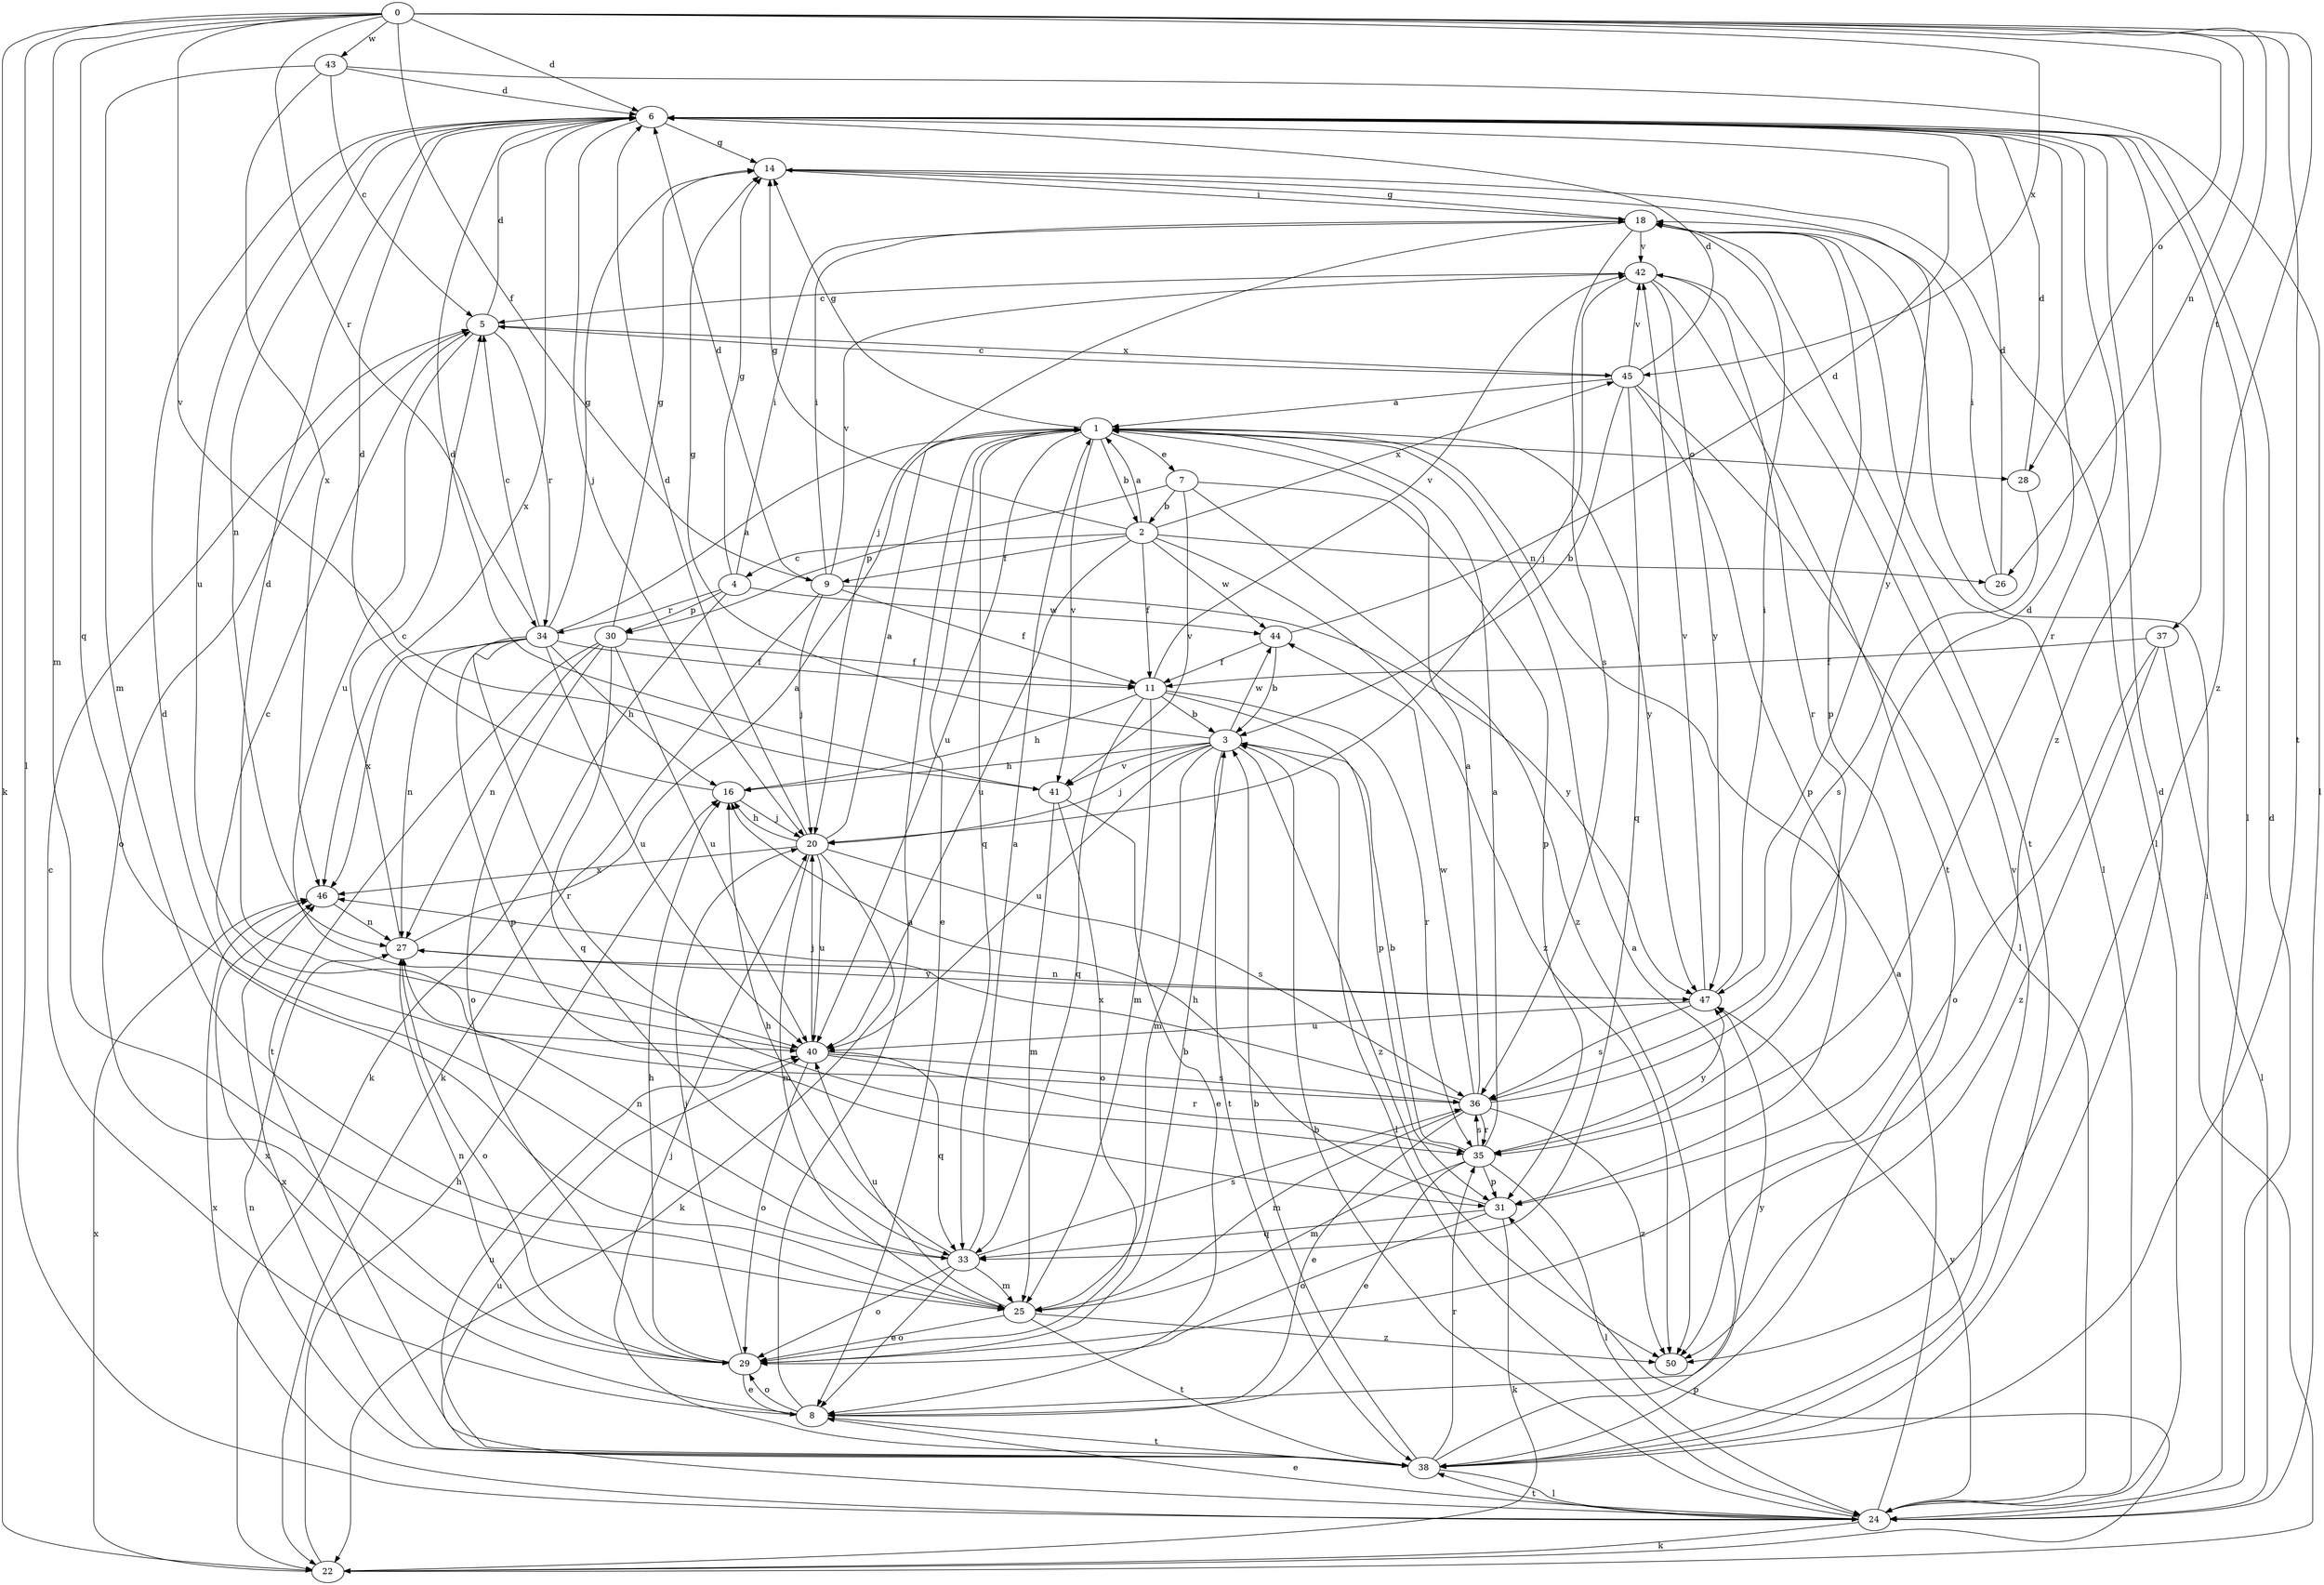 strict digraph  {
0;
1;
2;
3;
4;
5;
6;
7;
8;
9;
11;
14;
16;
18;
20;
22;
24;
25;
26;
27;
28;
29;
30;
31;
33;
34;
35;
36;
37;
38;
40;
41;
42;
43;
44;
45;
46;
47;
50;
0 -> 6  [label=d];
0 -> 9  [label=f];
0 -> 22  [label=k];
0 -> 24  [label=l];
0 -> 25  [label=m];
0 -> 26  [label=n];
0 -> 28  [label=o];
0 -> 33  [label=q];
0 -> 34  [label=r];
0 -> 37  [label=t];
0 -> 38  [label=t];
0 -> 41  [label=v];
0 -> 43  [label=w];
0 -> 45  [label=x];
0 -> 50  [label=z];
1 -> 2  [label=b];
1 -> 7  [label=e];
1 -> 8  [label=e];
1 -> 14  [label=g];
1 -> 28  [label=o];
1 -> 33  [label=q];
1 -> 40  [label=u];
1 -> 41  [label=v];
1 -> 47  [label=y];
2 -> 1  [label=a];
2 -> 4  [label=c];
2 -> 9  [label=f];
2 -> 11  [label=f];
2 -> 14  [label=g];
2 -> 26  [label=n];
2 -> 40  [label=u];
2 -> 44  [label=w];
2 -> 45  [label=x];
2 -> 50  [label=z];
3 -> 14  [label=g];
3 -> 16  [label=h];
3 -> 20  [label=j];
3 -> 24  [label=l];
3 -> 25  [label=m];
3 -> 38  [label=t];
3 -> 40  [label=u];
3 -> 41  [label=v];
3 -> 44  [label=w];
3 -> 50  [label=z];
4 -> 14  [label=g];
4 -> 18  [label=i];
4 -> 22  [label=k];
4 -> 30  [label=p];
4 -> 34  [label=r];
4 -> 44  [label=w];
5 -> 6  [label=d];
5 -> 29  [label=o];
5 -> 34  [label=r];
5 -> 40  [label=u];
5 -> 45  [label=x];
6 -> 14  [label=g];
6 -> 20  [label=j];
6 -> 24  [label=l];
6 -> 27  [label=n];
6 -> 35  [label=r];
6 -> 40  [label=u];
6 -> 46  [label=x];
6 -> 50  [label=z];
7 -> 2  [label=b];
7 -> 30  [label=p];
7 -> 31  [label=p];
7 -> 41  [label=v];
7 -> 50  [label=z];
8 -> 1  [label=a];
8 -> 5  [label=c];
8 -> 29  [label=o];
8 -> 38  [label=t];
8 -> 46  [label=x];
8 -> 47  [label=y];
9 -> 6  [label=d];
9 -> 11  [label=f];
9 -> 18  [label=i];
9 -> 20  [label=j];
9 -> 22  [label=k];
9 -> 42  [label=v];
9 -> 47  [label=y];
11 -> 3  [label=b];
11 -> 16  [label=h];
11 -> 25  [label=m];
11 -> 31  [label=p];
11 -> 33  [label=q];
11 -> 35  [label=r];
11 -> 42  [label=v];
14 -> 18  [label=i];
14 -> 24  [label=l];
14 -> 47  [label=y];
16 -> 6  [label=d];
16 -> 20  [label=j];
18 -> 14  [label=g];
18 -> 20  [label=j];
18 -> 24  [label=l];
18 -> 31  [label=p];
18 -> 36  [label=s];
18 -> 38  [label=t];
18 -> 42  [label=v];
20 -> 1  [label=a];
20 -> 6  [label=d];
20 -> 16  [label=h];
20 -> 22  [label=k];
20 -> 25  [label=m];
20 -> 36  [label=s];
20 -> 40  [label=u];
20 -> 46  [label=x];
22 -> 16  [label=h];
22 -> 18  [label=i];
22 -> 31  [label=p];
22 -> 46  [label=x];
24 -> 1  [label=a];
24 -> 3  [label=b];
24 -> 6  [label=d];
24 -> 8  [label=e];
24 -> 22  [label=k];
24 -> 38  [label=t];
24 -> 40  [label=u];
24 -> 46  [label=x];
24 -> 47  [label=y];
25 -> 6  [label=d];
25 -> 29  [label=o];
25 -> 38  [label=t];
25 -> 40  [label=u];
25 -> 50  [label=z];
26 -> 6  [label=d];
26 -> 18  [label=i];
27 -> 1  [label=a];
27 -> 5  [label=c];
27 -> 29  [label=o];
27 -> 47  [label=y];
28 -> 6  [label=d];
28 -> 36  [label=s];
29 -> 3  [label=b];
29 -> 8  [label=e];
29 -> 16  [label=h];
29 -> 20  [label=j];
29 -> 27  [label=n];
30 -> 11  [label=f];
30 -> 14  [label=g];
30 -> 27  [label=n];
30 -> 29  [label=o];
30 -> 33  [label=q];
30 -> 38  [label=t];
30 -> 40  [label=u];
31 -> 16  [label=h];
31 -> 22  [label=k];
31 -> 29  [label=o];
31 -> 33  [label=q];
33 -> 1  [label=a];
33 -> 8  [label=e];
33 -> 16  [label=h];
33 -> 25  [label=m];
33 -> 27  [label=n];
33 -> 29  [label=o];
33 -> 36  [label=s];
34 -> 1  [label=a];
34 -> 5  [label=c];
34 -> 11  [label=f];
34 -> 14  [label=g];
34 -> 16  [label=h];
34 -> 27  [label=n];
34 -> 31  [label=p];
34 -> 35  [label=r];
34 -> 40  [label=u];
34 -> 46  [label=x];
35 -> 1  [label=a];
35 -> 3  [label=b];
35 -> 8  [label=e];
35 -> 24  [label=l];
35 -> 25  [label=m];
35 -> 31  [label=p];
35 -> 36  [label=s];
35 -> 47  [label=y];
36 -> 1  [label=a];
36 -> 5  [label=c];
36 -> 6  [label=d];
36 -> 8  [label=e];
36 -> 25  [label=m];
36 -> 35  [label=r];
36 -> 44  [label=w];
36 -> 46  [label=x];
36 -> 50  [label=z];
37 -> 11  [label=f];
37 -> 24  [label=l];
37 -> 29  [label=o];
37 -> 50  [label=z];
38 -> 1  [label=a];
38 -> 3  [label=b];
38 -> 6  [label=d];
38 -> 20  [label=j];
38 -> 24  [label=l];
38 -> 27  [label=n];
38 -> 35  [label=r];
38 -> 40  [label=u];
38 -> 42  [label=v];
38 -> 46  [label=x];
40 -> 6  [label=d];
40 -> 20  [label=j];
40 -> 29  [label=o];
40 -> 33  [label=q];
40 -> 35  [label=r];
40 -> 36  [label=s];
41 -> 6  [label=d];
41 -> 8  [label=e];
41 -> 25  [label=m];
41 -> 29  [label=o];
42 -> 5  [label=c];
42 -> 20  [label=j];
42 -> 35  [label=r];
42 -> 38  [label=t];
42 -> 47  [label=y];
43 -> 5  [label=c];
43 -> 6  [label=d];
43 -> 24  [label=l];
43 -> 25  [label=m];
43 -> 46  [label=x];
44 -> 3  [label=b];
44 -> 6  [label=d];
44 -> 11  [label=f];
45 -> 1  [label=a];
45 -> 3  [label=b];
45 -> 5  [label=c];
45 -> 6  [label=d];
45 -> 24  [label=l];
45 -> 31  [label=p];
45 -> 33  [label=q];
45 -> 42  [label=v];
46 -> 27  [label=n];
47 -> 18  [label=i];
47 -> 27  [label=n];
47 -> 36  [label=s];
47 -> 40  [label=u];
47 -> 42  [label=v];
}
